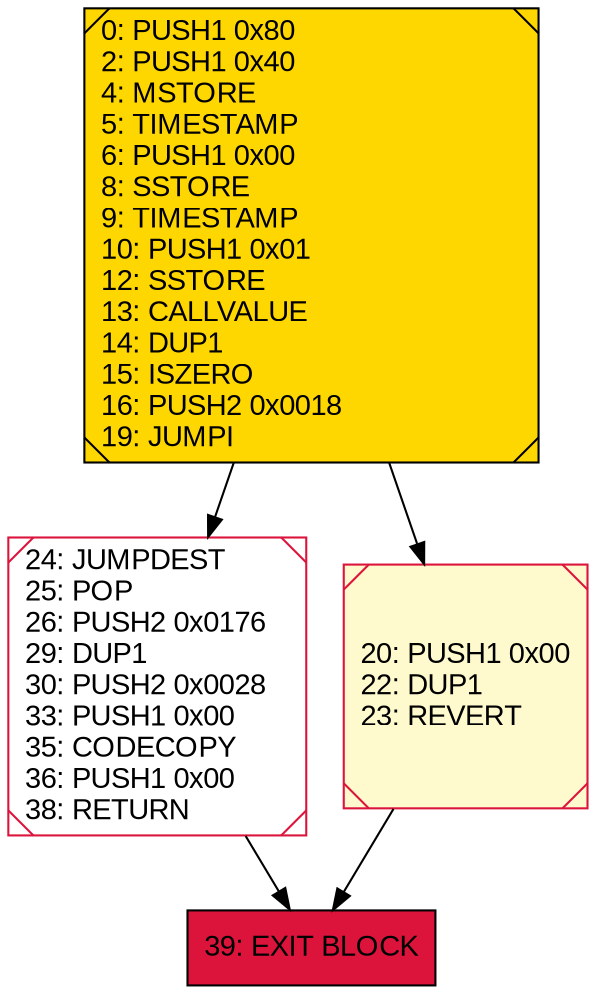 digraph G {
bgcolor=transparent rankdir=UD;
node [shape=box style=filled color=black fillcolor=white fontname=arial fontcolor=black];
24 [label="24: JUMPDEST\l25: POP\l26: PUSH2 0x0176\l29: DUP1\l30: PUSH2 0x0028\l33: PUSH1 0x00\l35: CODECOPY\l36: PUSH1 0x00\l38: RETURN\l" shape=Msquare color=crimson ];
20 [label="20: PUSH1 0x00\l22: DUP1\l23: REVERT\l" fillcolor=lemonchiffon shape=Msquare color=crimson ];
0 [label="0: PUSH1 0x80\l2: PUSH1 0x40\l4: MSTORE\l5: TIMESTAMP\l6: PUSH1 0x00\l8: SSTORE\l9: TIMESTAMP\l10: PUSH1 0x01\l12: SSTORE\l13: CALLVALUE\l14: DUP1\l15: ISZERO\l16: PUSH2 0x0018\l19: JUMPI\l" fillcolor=lemonchiffon shape=Msquare fillcolor=gold ];
39 [label="39: EXIT BLOCK\l" fillcolor=crimson ];
20 -> 39;
0 -> 20;
0 -> 24;
24 -> 39;
}